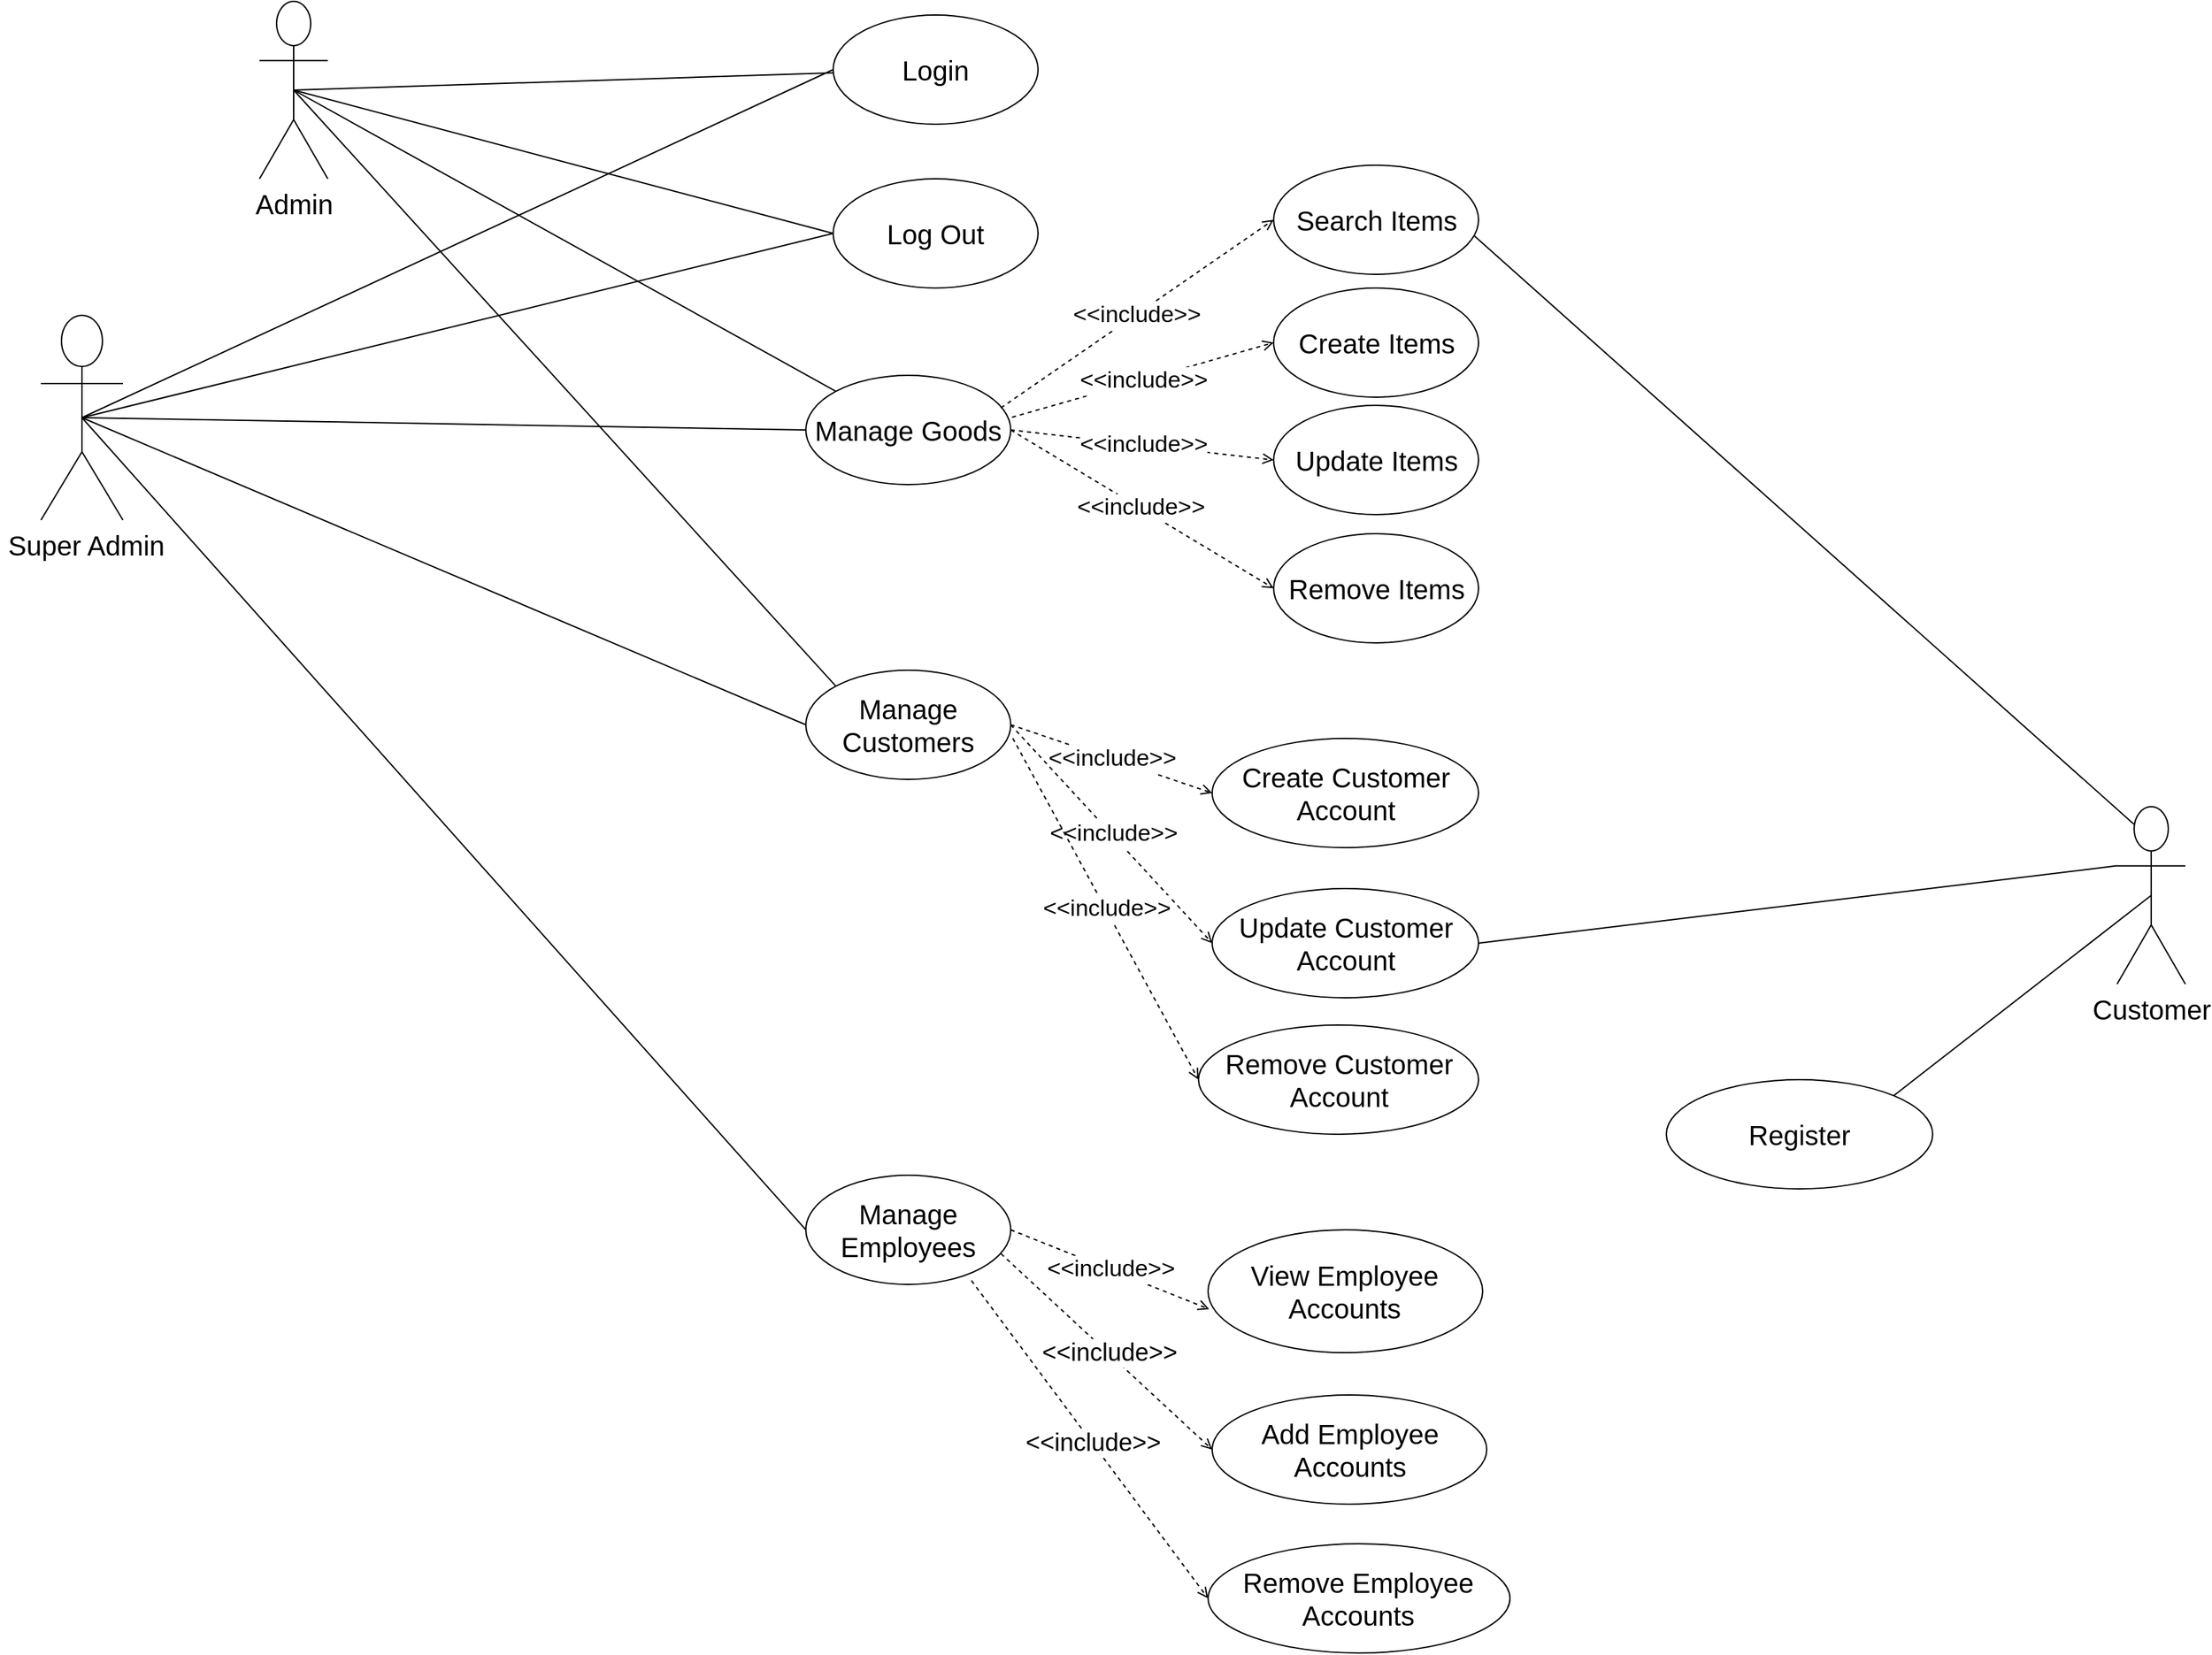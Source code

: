 <mxfile version="22.1.4" type="github" pages="3">
  <diagram name="Page-1" id="sWkNt8xTOz-V2ZFagfRw">
    <mxGraphModel dx="4169" dy="1617" grid="1" gridSize="10" guides="1" tooltips="1" connect="1" arrows="1" fold="1" page="1" pageScale="1" pageWidth="1169" pageHeight="827" math="0" shadow="0">
      <root>
        <mxCell id="0" />
        <mxCell id="1" parent="0" />
        <mxCell id="WPzGa02YEtAMYuQlohfn-39" value="&amp;lt;&amp;lt;include&amp;gt;&amp;gt;" style="endArrow=open;dashed=1;html=1;rounded=0;strokeColor=default;targetPerimeterSpacing=0;fontSize=18;entryX=0;entryY=0.5;entryDx=0;entryDy=0;exitX=0.808;exitY=0.965;exitDx=0;exitDy=0;exitPerimeter=0;" parent="1" source="WPzGa02YEtAMYuQlohfn-44" target="WPzGa02YEtAMYuQlohfn-53" edge="1">
          <mxGeometry x="0.015" width="160" relative="1" as="geometry">
            <mxPoint x="352.504" y="1345.084" as="sourcePoint" />
            <mxPoint x="561.48" y="1200" as="targetPoint" />
            <mxPoint x="1" as="offset" />
          </mxGeometry>
        </mxCell>
        <mxCell id="WPzGa02YEtAMYuQlohfn-40" value="Login" style="ellipse;whiteSpace=wrap;html=1;fontSize=20;" parent="1" vertex="1">
          <mxGeometry x="300" y="150" width="150" height="80" as="geometry" />
        </mxCell>
        <mxCell id="ih0pTkr3fVBPTbZStz1W-4" style="rounded=0;orthogonalLoop=1;jettySize=auto;html=1;exitX=0;exitY=0.5;exitDx=0;exitDy=0;endArrow=none;endFill=0;entryX=0.5;entryY=0.5;entryDx=0;entryDy=0;entryPerimeter=0;" edge="1" parent="1" source="WPzGa02YEtAMYuQlohfn-41" target="WPzGa02YEtAMYuQlohfn-45">
          <mxGeometry relative="1" as="geometry" />
        </mxCell>
        <mxCell id="WPzGa02YEtAMYuQlohfn-41" value="Log Out" style="ellipse;whiteSpace=wrap;html=1;fontSize=20;" parent="1" vertex="1">
          <mxGeometry x="300" y="270" width="150" height="80" as="geometry" />
        </mxCell>
        <mxCell id="WPzGa02YEtAMYuQlohfn-42" value="Manage Goods" style="ellipse;whiteSpace=wrap;html=1;fontSize=20;" parent="1" vertex="1">
          <mxGeometry x="280" y="414" width="150" height="80" as="geometry" />
        </mxCell>
        <mxCell id="WPzGa02YEtAMYuQlohfn-43" value="Manage Customers" style="ellipse;whiteSpace=wrap;html=1;fontSize=20;" parent="1" vertex="1">
          <mxGeometry x="280" y="630" width="150" height="80" as="geometry" />
        </mxCell>
        <mxCell id="WPzGa02YEtAMYuQlohfn-44" value="Manage Employees" style="ellipse;whiteSpace=wrap;html=1;fontSize=20;" parent="1" vertex="1">
          <mxGeometry x="280" y="1000" width="150" height="80" as="geometry" />
        </mxCell>
        <mxCell id="ih0pTkr3fVBPTbZStz1W-3" style="rounded=0;orthogonalLoop=1;jettySize=auto;html=1;exitX=0.5;exitY=0.5;exitDx=0;exitDy=0;exitPerimeter=0;endArrow=none;endFill=0;" edge="1" parent="1" source="WPzGa02YEtAMYuQlohfn-45" target="WPzGa02YEtAMYuQlohfn-40">
          <mxGeometry relative="1" as="geometry" />
        </mxCell>
        <mxCell id="ih0pTkr3fVBPTbZStz1W-6" style="rounded=0;orthogonalLoop=1;jettySize=auto;html=1;exitX=0.5;exitY=0.5;exitDx=0;exitDy=0;exitPerimeter=0;entryX=0;entryY=0;entryDx=0;entryDy=0;endArrow=none;endFill=0;" edge="1" parent="1" source="WPzGa02YEtAMYuQlohfn-45" target="WPzGa02YEtAMYuQlohfn-42">
          <mxGeometry relative="1" as="geometry" />
        </mxCell>
        <mxCell id="WPzGa02YEtAMYuQlohfn-45" value="Admin" style="shape=umlActor;verticalLabelPosition=bottom;verticalAlign=top;html=1;outlineConnect=0;fontColor=default;fontSize=20;" parent="1" vertex="1">
          <mxGeometry x="-120" y="140" width="50" height="130" as="geometry" />
        </mxCell>
        <mxCell id="WPzGa02YEtAMYuQlohfn-46" value="" style="endArrow=none;html=1;rounded=0;entryX=0;entryY=0.5;entryDx=0;entryDy=0;exitX=0.5;exitY=0.5;exitDx=0;exitDy=0;exitPerimeter=0;" parent="1" target="WPzGa02YEtAMYuQlohfn-41" edge="1" source="ih0pTkr3fVBPTbZStz1W-1">
          <mxGeometry width="50" height="50" relative="1" as="geometry">
            <mxPoint x="90" y="420" as="sourcePoint" />
            <mxPoint x="160" y="340" as="targetPoint" />
          </mxGeometry>
        </mxCell>
        <mxCell id="WPzGa02YEtAMYuQlohfn-47" value="" style="endArrow=none;html=1;rounded=0;entryX=0;entryY=0.5;entryDx=0;entryDy=0;exitX=0.5;exitY=0.5;exitDx=0;exitDy=0;exitPerimeter=0;" parent="1" source="ih0pTkr3fVBPTbZStz1W-1" target="WPzGa02YEtAMYuQlohfn-42" edge="1">
          <mxGeometry width="50" height="50" relative="1" as="geometry">
            <mxPoint x="120" y="430" as="sourcePoint" />
            <mxPoint x="290" y="310" as="targetPoint" />
          </mxGeometry>
        </mxCell>
        <mxCell id="WPzGa02YEtAMYuQlohfn-48" value="" style="endArrow=none;html=1;rounded=0;exitX=0.5;exitY=0.5;exitDx=0;exitDy=0;exitPerimeter=0;entryX=0;entryY=0.5;entryDx=0;entryDy=0;" parent="1" target="WPzGa02YEtAMYuQlohfn-43" edge="1" source="ih0pTkr3fVBPTbZStz1W-1">
          <mxGeometry width="50" height="50" relative="1" as="geometry">
            <mxPoint x="50" y="510" as="sourcePoint" />
            <mxPoint x="290" y="780" as="targetPoint" />
          </mxGeometry>
        </mxCell>
        <mxCell id="WPzGa02YEtAMYuQlohfn-49" value="" style="endArrow=none;html=1;rounded=0;entryX=0;entryY=0.5;entryDx=0;entryDy=0;exitX=0.5;exitY=0.5;exitDx=0;exitDy=0;exitPerimeter=0;" parent="1" target="WPzGa02YEtAMYuQlohfn-44" edge="1" source="ih0pTkr3fVBPTbZStz1W-1">
          <mxGeometry width="50" height="50" relative="1" as="geometry">
            <mxPoint x="90" y="430" as="sourcePoint" />
            <mxPoint x="290" y="580" as="targetPoint" />
          </mxGeometry>
        </mxCell>
        <mxCell id="WPzGa02YEtAMYuQlohfn-50" value="" style="endArrow=none;html=1;rounded=0;entryX=0;entryY=0.5;entryDx=0;entryDy=0;exitX=0.5;exitY=0.5;exitDx=0;exitDy=0;exitPerimeter=0;" parent="1" source="ih0pTkr3fVBPTbZStz1W-1" target="WPzGa02YEtAMYuQlohfn-40" edge="1">
          <mxGeometry width="50" height="50" relative="1" as="geometry">
            <mxPoint x="100" y="390" as="sourcePoint" />
            <mxPoint x="290" y="310" as="targetPoint" />
          </mxGeometry>
        </mxCell>
        <mxCell id="WPzGa02YEtAMYuQlohfn-51" value="View Employee Accounts" style="ellipse;whiteSpace=wrap;html=1;fontSize=20;" parent="1" vertex="1">
          <mxGeometry x="574.49" y="1040" width="201.02" height="90" as="geometry" />
        </mxCell>
        <mxCell id="WPzGa02YEtAMYuQlohfn-52" value="Add Employee Accounts" style="ellipse;whiteSpace=wrap;html=1;fontSize=20;" parent="1" vertex="1">
          <mxGeometry x="577.5" y="1161" width="201.02" height="80" as="geometry" />
        </mxCell>
        <mxCell id="WPzGa02YEtAMYuQlohfn-53" value="Remove Employee Accounts" style="ellipse;whiteSpace=wrap;html=1;fontSize=20;" parent="1" vertex="1">
          <mxGeometry x="574.49" y="1270" width="221.02" height="80" as="geometry" />
        </mxCell>
        <mxCell id="WPzGa02YEtAMYuQlohfn-54" value="&amp;lt;&amp;lt;include&amp;gt;&amp;gt;" style="endArrow=open;dashed=1;html=1;rounded=0;strokeColor=default;targetPerimeterSpacing=0;fontSize=18;entryX=0;entryY=0.5;entryDx=0;entryDy=0;exitX=0.952;exitY=0.718;exitDx=0;exitDy=0;exitPerimeter=0;" parent="1" source="WPzGa02YEtAMYuQlohfn-44" target="WPzGa02YEtAMYuQlohfn-52" edge="1">
          <mxGeometry x="0.015" width="160" relative="1" as="geometry">
            <mxPoint x="384.603" y="1326.732" as="sourcePoint" />
            <mxPoint x="561.48" y="1090" as="targetPoint" />
            <mxPoint x="1" as="offset" />
          </mxGeometry>
        </mxCell>
        <mxCell id="WPzGa02YEtAMYuQlohfn-55" value="&amp;lt;&amp;lt;include&amp;gt;&amp;gt;" style="endArrow=open;dashed=1;html=1;rounded=0;strokeColor=default;targetPerimeterSpacing=0;entryX=0.004;entryY=0.646;entryDx=0;entryDy=0;entryPerimeter=0;fontSize=17;exitX=1;exitY=0.5;exitDx=0;exitDy=0;" parent="1" source="WPzGa02YEtAMYuQlohfn-44" target="WPzGa02YEtAMYuQlohfn-51" edge="1">
          <mxGeometry x="-0.005" width="160" relative="1" as="geometry">
            <mxPoint x="391.48" y="1310" as="sourcePoint" />
            <mxPoint x="564.48" y="1058.5" as="targetPoint" />
            <mxPoint x="1" as="offset" />
          </mxGeometry>
        </mxCell>
        <mxCell id="WPzGa02YEtAMYuQlohfn-56" value="Create Items" style="ellipse;whiteSpace=wrap;html=1;fontSize=20;" parent="1" vertex="1">
          <mxGeometry x="622.5" y="350" width="150" height="80" as="geometry" />
        </mxCell>
        <mxCell id="WPzGa02YEtAMYuQlohfn-57" value="Update Items" style="ellipse;whiteSpace=wrap;html=1;fontSize=20;" parent="1" vertex="1">
          <mxGeometry x="622.5" y="436" width="150" height="80" as="geometry" />
        </mxCell>
        <mxCell id="WPzGa02YEtAMYuQlohfn-58" value="Remove Items" style="ellipse;whiteSpace=wrap;html=1;fontSize=20;" parent="1" vertex="1">
          <mxGeometry x="622.5" y="530" width="150" height="80" as="geometry" />
        </mxCell>
        <mxCell id="WPzGa02YEtAMYuQlohfn-60" value="&amp;lt;&amp;lt;include&amp;gt;&amp;gt;" style="endArrow=open;dashed=1;html=1;rounded=0;exitX=0.952;exitY=0.298;exitDx=0;exitDy=0;strokeColor=default;targetPerimeterSpacing=0;entryX=0;entryY=0.5;entryDx=0;entryDy=0;fontSize=17;exitPerimeter=0;" parent="1" source="WPzGa02YEtAMYuQlohfn-42" target="WPzGa02YEtAMYuQlohfn-72" edge="1">
          <mxGeometry x="0.003" y="-1" width="160" relative="1" as="geometry">
            <mxPoint x="460" y="420" as="sourcePoint" />
            <mxPoint x="611" y="501" as="targetPoint" />
            <mxPoint x="-1" as="offset" />
          </mxGeometry>
        </mxCell>
        <mxCell id="WPzGa02YEtAMYuQlohfn-61" value="&amp;lt;&amp;lt;include&amp;gt;&amp;gt;" style="endArrow=open;dashed=1;html=1;rounded=0;strokeColor=default;targetPerimeterSpacing=0;entryX=0;entryY=0.5;entryDx=0;entryDy=0;fontSize=17;exitX=1.006;exitY=0.384;exitDx=0;exitDy=0;exitPerimeter=0;" parent="1" source="WPzGa02YEtAMYuQlohfn-42" target="WPzGa02YEtAMYuQlohfn-56" edge="1">
          <mxGeometry x="-0.005" width="160" relative="1" as="geometry">
            <mxPoint x="460" y="418" as="sourcePoint" />
            <mxPoint x="630" y="270" as="targetPoint" />
            <mxPoint x="1" as="offset" />
          </mxGeometry>
        </mxCell>
        <mxCell id="WPzGa02YEtAMYuQlohfn-62" value="&amp;lt;&amp;lt;include&amp;gt;&amp;gt;" style="endArrow=open;dashed=1;html=1;rounded=0;strokeColor=default;targetPerimeterSpacing=0;entryX=0;entryY=0.5;entryDx=0;entryDy=0;fontSize=17;exitX=1;exitY=0.5;exitDx=0;exitDy=0;" parent="1" source="WPzGa02YEtAMYuQlohfn-42" target="WPzGa02YEtAMYuQlohfn-57" edge="1">
          <mxGeometry x="-0.005" width="160" relative="1" as="geometry">
            <mxPoint x="457" y="457" as="sourcePoint" />
            <mxPoint x="630" y="360" as="targetPoint" />
            <mxPoint x="1" as="offset" />
          </mxGeometry>
        </mxCell>
        <mxCell id="WPzGa02YEtAMYuQlohfn-63" value="&amp;lt;&amp;lt;include&amp;gt;&amp;gt;" style="endArrow=open;dashed=1;html=1;rounded=0;strokeColor=default;targetPerimeterSpacing=0;entryX=0;entryY=0.5;entryDx=0;entryDy=0;fontSize=17;exitX=1;exitY=0.5;exitDx=0;exitDy=0;" parent="1" source="WPzGa02YEtAMYuQlohfn-42" target="WPzGa02YEtAMYuQlohfn-58" edge="1">
          <mxGeometry x="-0.004" y="1" width="160" relative="1" as="geometry">
            <mxPoint x="470" y="434" as="sourcePoint" />
            <mxPoint x="630" y="446" as="targetPoint" />
            <mxPoint x="-1" as="offset" />
          </mxGeometry>
        </mxCell>
        <mxCell id="WPzGa02YEtAMYuQlohfn-65" value="Create Customer Account" style="ellipse;whiteSpace=wrap;html=1;fontSize=20;" parent="1" vertex="1">
          <mxGeometry x="577.5" y="680" width="195" height="80" as="geometry" />
        </mxCell>
        <mxCell id="WPzGa02YEtAMYuQlohfn-66" value="Update Customer Account" style="ellipse;whiteSpace=wrap;html=1;fontSize=20;" parent="1" vertex="1">
          <mxGeometry x="577.5" y="790" width="195" height="80" as="geometry" />
        </mxCell>
        <mxCell id="WPzGa02YEtAMYuQlohfn-67" value="Remove Customer Account" style="ellipse;whiteSpace=wrap;html=1;fontSize=20;" parent="1" vertex="1">
          <mxGeometry x="567.5" y="890" width="205" height="80" as="geometry" />
        </mxCell>
        <mxCell id="WPzGa02YEtAMYuQlohfn-68" value="&amp;lt;&amp;lt;include&amp;gt;&amp;gt;" style="endArrow=open;dashed=1;html=1;rounded=0;strokeColor=default;targetPerimeterSpacing=0;entryX=0;entryY=0.5;entryDx=0;entryDy=0;fontSize=17;exitX=1;exitY=0.5;exitDx=0;exitDy=0;" parent="1" source="WPzGa02YEtAMYuQlohfn-43" target="WPzGa02YEtAMYuQlohfn-65" edge="1">
          <mxGeometry x="-0.005" width="160" relative="1" as="geometry">
            <mxPoint x="450" y="840" as="sourcePoint" />
            <mxPoint x="605" y="780" as="targetPoint" />
            <mxPoint x="1" as="offset" />
          </mxGeometry>
        </mxCell>
        <mxCell id="WPzGa02YEtAMYuQlohfn-69" value="&amp;lt;&amp;lt;include&amp;gt;&amp;gt;" style="endArrow=open;dashed=1;html=1;rounded=0;strokeColor=default;targetPerimeterSpacing=0;entryX=0;entryY=0.5;entryDx=0;entryDy=0;fontSize=17;exitX=1;exitY=0.5;exitDx=0;exitDy=0;" parent="1" source="WPzGa02YEtAMYuQlohfn-43" target="WPzGa02YEtAMYuQlohfn-66" edge="1">
          <mxGeometry x="-0.005" width="160" relative="1" as="geometry">
            <mxPoint x="450" y="840" as="sourcePoint" />
            <mxPoint x="605" y="870" as="targetPoint" />
            <mxPoint x="1" as="offset" />
          </mxGeometry>
        </mxCell>
        <mxCell id="WPzGa02YEtAMYuQlohfn-70" value="&amp;lt;&amp;lt;include&amp;gt;&amp;gt;" style="endArrow=open;dashed=1;html=1;rounded=0;strokeColor=default;targetPerimeterSpacing=0;entryX=0;entryY=0.5;entryDx=0;entryDy=0;fontSize=17;exitX=1.01;exitY=0.623;exitDx=0;exitDy=0;exitPerimeter=0;" parent="1" source="WPzGa02YEtAMYuQlohfn-43" target="WPzGa02YEtAMYuQlohfn-67" edge="1">
          <mxGeometry x="-0.001" y="1" width="160" relative="1" as="geometry">
            <mxPoint x="450" y="840" as="sourcePoint" />
            <mxPoint x="605" y="956" as="targetPoint" />
            <mxPoint y="1" as="offset" />
          </mxGeometry>
        </mxCell>
        <mxCell id="WPzGa02YEtAMYuQlohfn-71" value="Customer" style="shape=umlActor;verticalLabelPosition=bottom;verticalAlign=top;html=1;outlineConnect=0;fontColor=default;fontSize=20;" parent="1" vertex="1">
          <mxGeometry x="1240" y="730" width="50" height="130" as="geometry" />
        </mxCell>
        <mxCell id="WPzGa02YEtAMYuQlohfn-72" value="Search Items" style="ellipse;whiteSpace=wrap;html=1;fontSize=20;" parent="1" vertex="1">
          <mxGeometry x="622.5" y="260" width="150" height="80" as="geometry" />
        </mxCell>
        <mxCell id="WPzGa02YEtAMYuQlohfn-73" value="" style="endArrow=none;html=1;rounded=0;entryX=0;entryY=0.333;entryDx=0;entryDy=0;entryPerimeter=0;exitX=1;exitY=0.5;exitDx=0;exitDy=0;" parent="1" source="WPzGa02YEtAMYuQlohfn-66" target="WPzGa02YEtAMYuQlohfn-71" edge="1">
          <mxGeometry width="50" height="50" relative="1" as="geometry">
            <mxPoint x="670" y="510" as="sourcePoint" />
            <mxPoint x="720" y="460" as="targetPoint" />
          </mxGeometry>
        </mxCell>
        <mxCell id="WPzGa02YEtAMYuQlohfn-74" value="" style="endArrow=none;html=1;rounded=0;entryX=0.25;entryY=0.1;entryDx=0;entryDy=0;entryPerimeter=0;exitX=0.98;exitY=0.648;exitDx=0;exitDy=0;exitPerimeter=0;" parent="1" source="WPzGa02YEtAMYuQlohfn-72" target="WPzGa02YEtAMYuQlohfn-71" edge="1">
          <mxGeometry width="50" height="50" relative="1" as="geometry">
            <mxPoint x="670" y="510" as="sourcePoint" />
            <mxPoint x="720" y="460" as="targetPoint" />
          </mxGeometry>
        </mxCell>
        <mxCell id="WPzGa02YEtAMYuQlohfn-75" value="Register" style="ellipse;whiteSpace=wrap;html=1;fontSize=20;" parent="1" vertex="1">
          <mxGeometry x="910" y="930" width="195" height="80" as="geometry" />
        </mxCell>
        <mxCell id="WPzGa02YEtAMYuQlohfn-76" value="" style="endArrow=none;html=1;rounded=0;entryX=0.5;entryY=0.5;entryDx=0;entryDy=0;entryPerimeter=0;exitX=1;exitY=0;exitDx=0;exitDy=0;" parent="1" source="WPzGa02YEtAMYuQlohfn-75" target="WPzGa02YEtAMYuQlohfn-71" edge="1">
          <mxGeometry width="50" height="50" relative="1" as="geometry">
            <mxPoint x="670" y="1090" as="sourcePoint" />
            <mxPoint x="720" y="1040" as="targetPoint" />
          </mxGeometry>
        </mxCell>
        <mxCell id="ih0pTkr3fVBPTbZStz1W-1" value="&amp;nbsp;Super Admin" style="shape=umlActor;verticalLabelPosition=bottom;verticalAlign=top;html=1;outlineConnect=0;fontColor=default;fontSize=20;" vertex="1" parent="1">
          <mxGeometry x="-280" y="370" width="60" height="150" as="geometry" />
        </mxCell>
        <mxCell id="ih0pTkr3fVBPTbZStz1W-7" style="rounded=0;orthogonalLoop=1;jettySize=auto;html=1;exitX=0;exitY=0;exitDx=0;exitDy=0;entryX=0.5;entryY=0.5;entryDx=0;entryDy=0;entryPerimeter=0;endArrow=none;endFill=0;" edge="1" parent="1" source="WPzGa02YEtAMYuQlohfn-43" target="WPzGa02YEtAMYuQlohfn-45">
          <mxGeometry relative="1" as="geometry" />
        </mxCell>
      </root>
    </mxGraphModel>
  </diagram>
  <diagram id="O9M_Zxv6F3ekBnj9Kq5N" name="Page-2">
    <mxGraphModel dx="1500" dy="809" grid="1" gridSize="10" guides="1" tooltips="1" connect="1" arrows="1" fold="1" page="1" pageScale="1" pageWidth="1169" pageHeight="827" math="0" shadow="0">
      <root>
        <mxCell id="0" />
        <mxCell id="1" parent="0" />
      </root>
    </mxGraphModel>
  </diagram>
  <diagram id="cStWDtZZ28ROeFB7mi0O" name="Page-3">
    <mxGraphModel dx="1050" dy="566" grid="1" gridSize="10" guides="1" tooltips="1" connect="1" arrows="1" fold="1" page="1" pageScale="1" pageWidth="1169" pageHeight="827" math="0" shadow="0">
      <root>
        <mxCell id="0" />
        <mxCell id="1" parent="0" />
      </root>
    </mxGraphModel>
  </diagram>
</mxfile>
